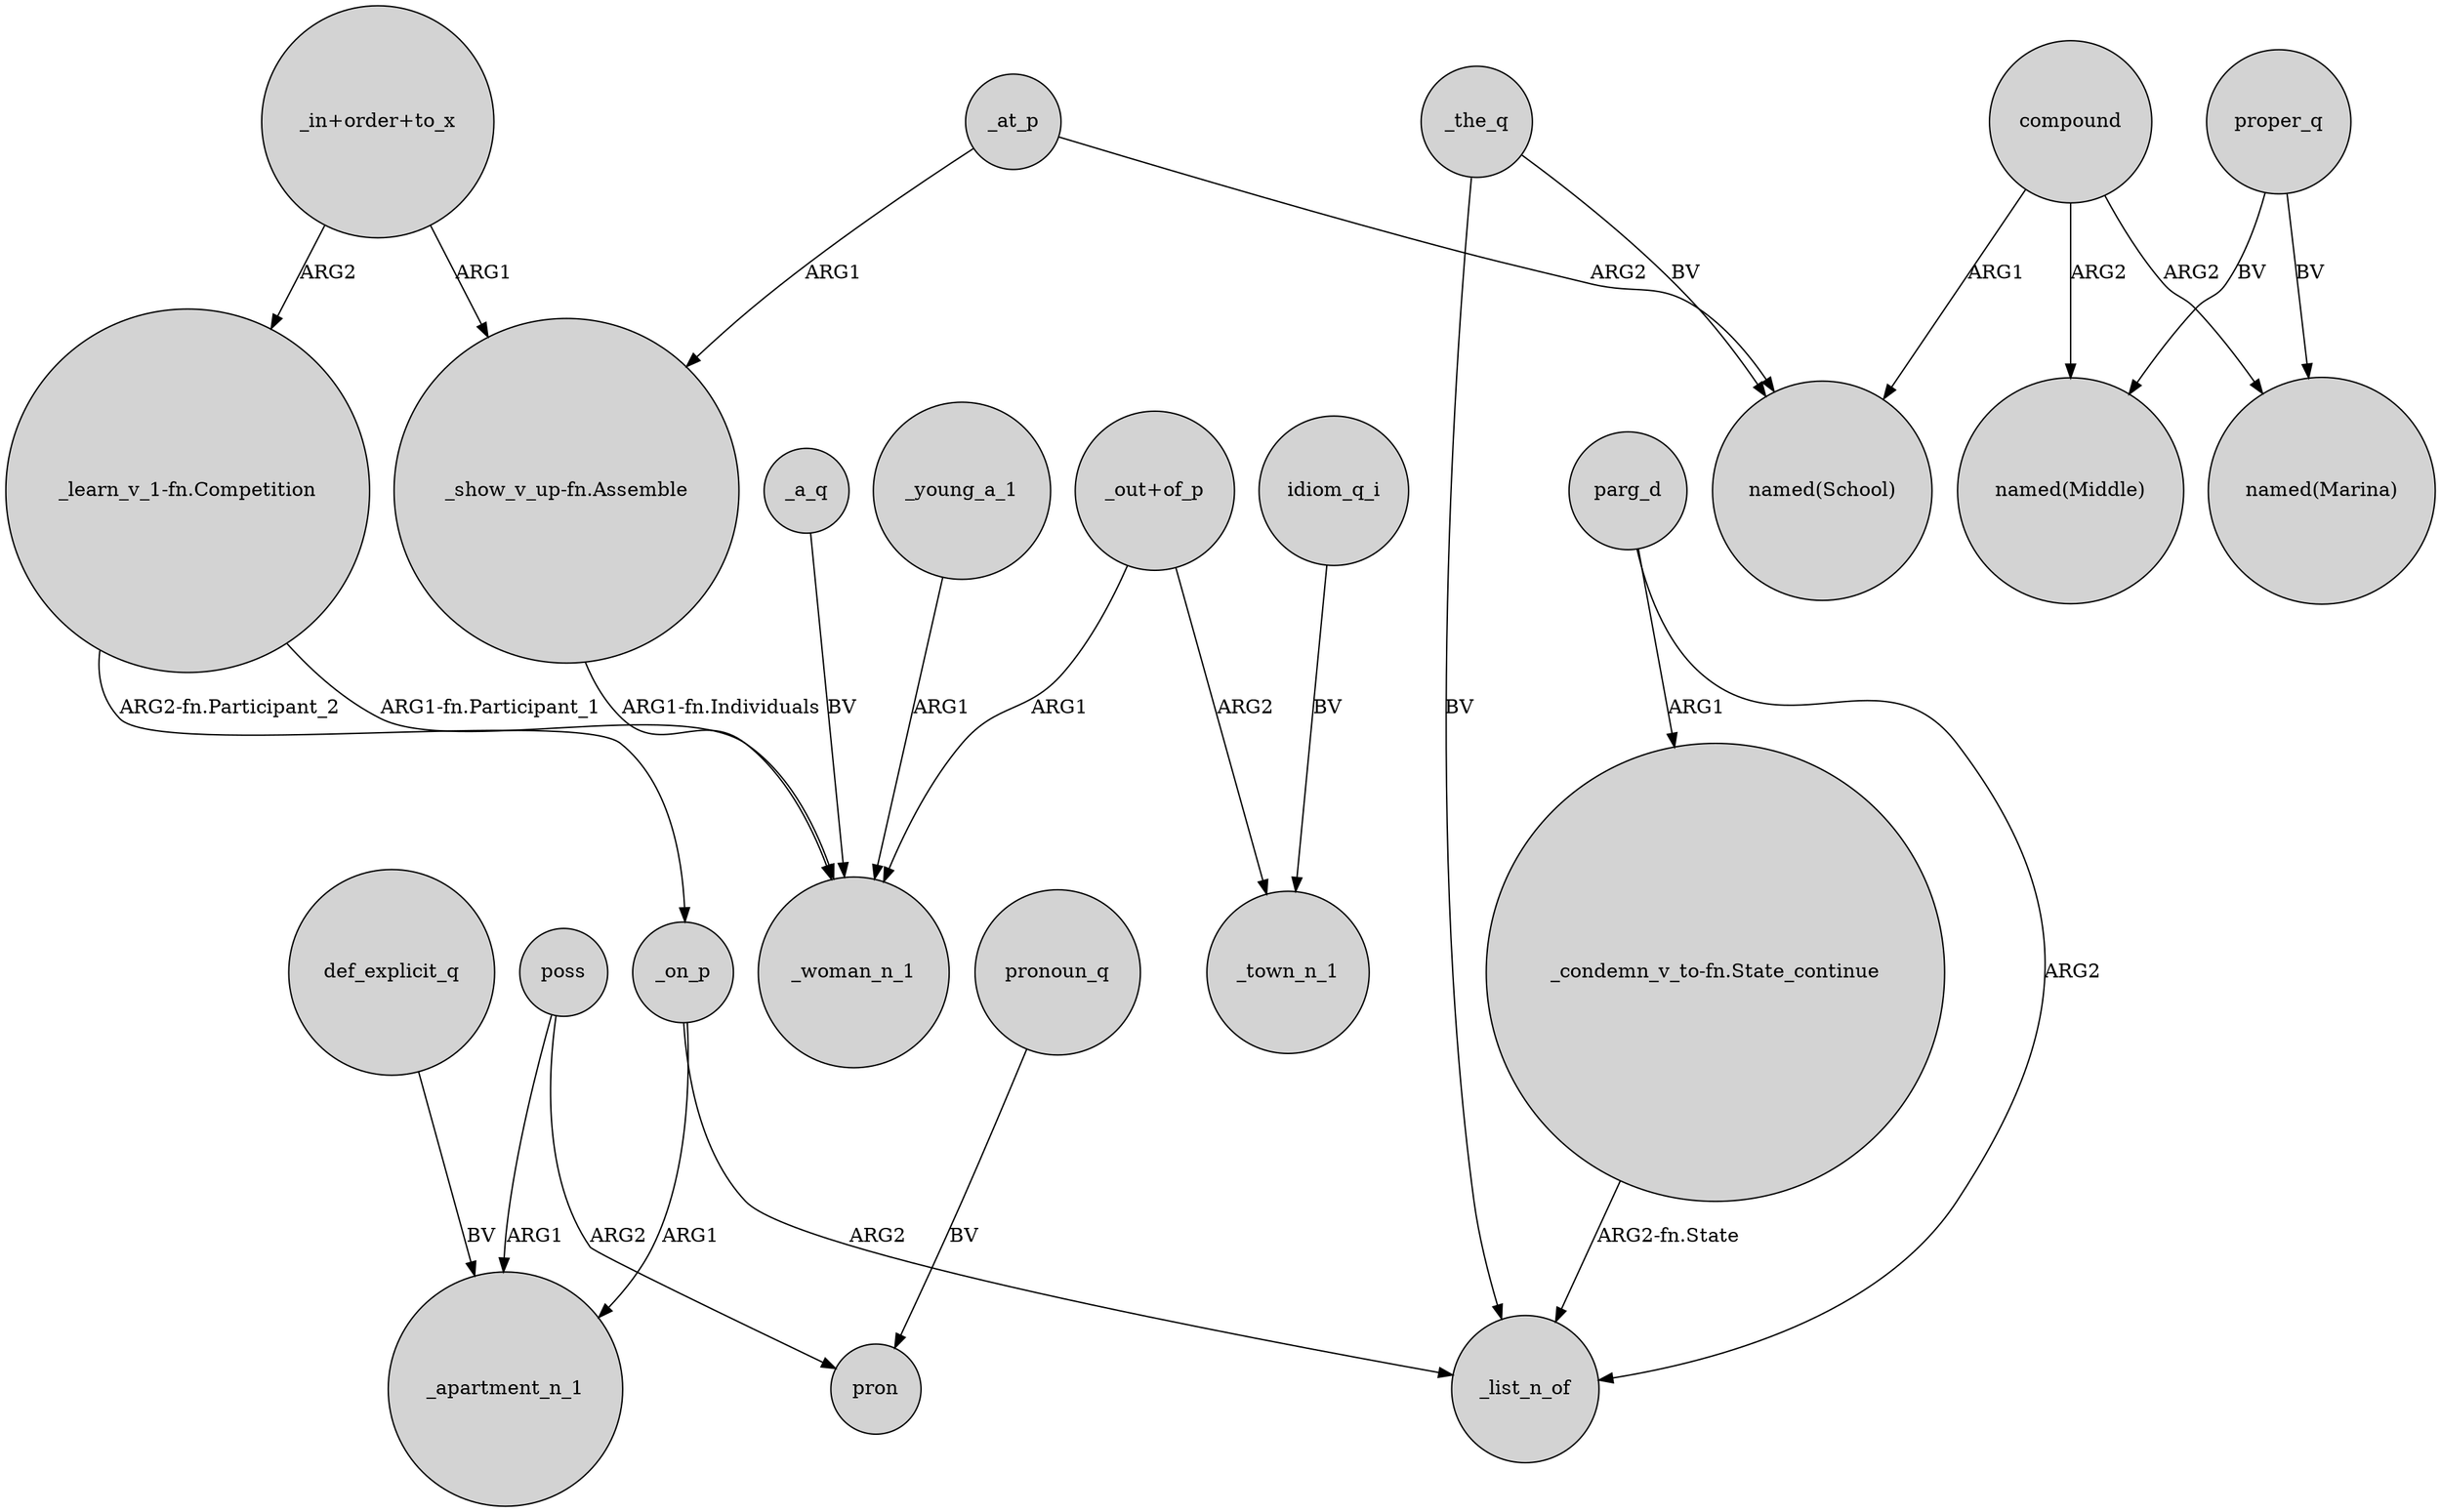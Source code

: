 digraph {
	node [shape=circle style=filled]
	"_in+order+to_x" -> "_show_v_up-fn.Assemble" [label=ARG1]
	def_explicit_q -> _apartment_n_1 [label=BV]
	compound -> "named(Marina)" [label=ARG2]
	"_show_v_up-fn.Assemble" -> _woman_n_1 [label="ARG1-fn.Individuals"]
	"_out+of_p" -> _town_n_1 [label=ARG2]
	proper_q -> "named(Middle)" [label=BV]
	compound -> "named(School)" [label=ARG1]
	"_learn_v_1-fn.Competition" -> _woman_n_1 [label="ARG1-fn.Participant_1"]
	"_out+of_p" -> _woman_n_1 [label=ARG1]
	proper_q -> "named(Marina)" [label=BV]
	_the_q -> "named(School)" [label=BV]
	compound -> "named(Middle)" [label=ARG2]
	pronoun_q -> pron [label=BV]
	_on_p -> _list_n_of [label=ARG2]
	poss -> pron [label=ARG2]
	_a_q -> _woman_n_1 [label=BV]
	"_in+order+to_x" -> "_learn_v_1-fn.Competition" [label=ARG2]
	parg_d -> "_condemn_v_to-fn.State_continue" [label=ARG1]
	parg_d -> _list_n_of [label=ARG2]
	_at_p -> "_show_v_up-fn.Assemble" [label=ARG1]
	"_learn_v_1-fn.Competition" -> _on_p [label="ARG2-fn.Participant_2"]
	"_condemn_v_to-fn.State_continue" -> _list_n_of [label="ARG2-fn.State"]
	_at_p -> "named(School)" [label=ARG2]
	idiom_q_i -> _town_n_1 [label=BV]
	_young_a_1 -> _woman_n_1 [label=ARG1]
	_the_q -> _list_n_of [label=BV]
	poss -> _apartment_n_1 [label=ARG1]
	_on_p -> _apartment_n_1 [label=ARG1]
}
